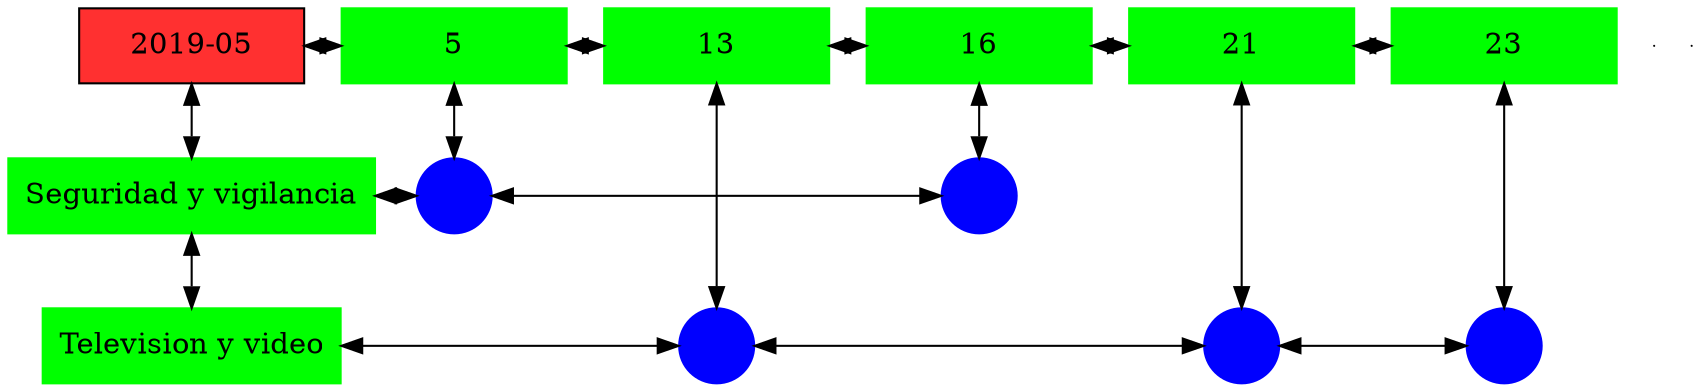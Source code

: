 digraph G{
node[shape="box"];
nodeMt[ label = "2019-05", width = 1.5, style = filled, fillcolor = firebrick1, group = 1 ];
e0[ shape = point, width = 0 ];
e1[ shape = point, width = 0 ];
node0xc0000ac5f0[label="5",color=green,style =filled,width = 1.5 group=5];
nodeMt->node0xc0000ac5f0[dir="both"];
{rank=same;nodeMt;node0xc0000ac5f0;}
node0xc0000ac960[label="13",color=green,style =filled,width = 1.5 group=13];
node0xc0000ac5f0->node0xc0000ac960[dir="both"];
{rank=same;node0xc0000ac5f0;node0xc0000ac960;}
node0xc0000acaf0[label="16",color=green,style =filled,width = 1.5 group=16];
node0xc0000ac960->node0xc0000acaf0[dir="both"];
{rank=same;node0xc0000ac960;node0xc0000acaf0;}
node0xc0000ac500[label="21",color=green,style =filled,width = 1.5 group=21];
node0xc0000acaf0->node0xc0000ac500[dir="both"];
{rank=same;node0xc0000acaf0;node0xc0000ac500;}
node0xc0000acb90[label="23",color=green,style =filled,width = 1.5 group=23];
node0xc0000ac500->node0xc0000acb90[dir="both"];
{rank=same;node0xc0000ac500;node0xc0000acb90;}
node0xc0000ac5a0[label="Seguridad y vigilancia",color=green,style =filled width = 1.5 group=1];
node0xc0000be680[label="",color=blue,style =filled, width = 0.5 group=5 shape=circle];
node0xc0000ac5a0->node0xc0000be680[dir="both"];
{rank=same;node0xc0000ac5a0;node0xc0000be680;}
node0xc0000be980[label="",color=blue,style =filled, width = 0.5 group=16 shape=circle];
node0xc0000be680->node0xc0000be980[dir="both"];
{rank=same;node0xc0000be980;node0xc0000be680;}
node0xc0000ac4b0[label="Television y video",color=green,style =filled width = 1.5 group=1];
node0xc0000be880[label="",color=blue,style =filled, width = 0.5 group=13 shape=circle];
node0xc0000ac4b0->node0xc0000be880[dir="both"];
{rank=same;node0xc0000ac4b0;node0xc0000be880;}
node0xc0000be600[label="",color=blue,style =filled, width = 0.5 group=21 shape=circle];
node0xc0000be880->node0xc0000be600[dir="both"];
{rank=same;node0xc0000be600;node0xc0000be880;}
node0xc0000bea00[label="",color=blue,style =filled, width = 0.5 group=23 shape=circle];
node0xc0000be600->node0xc0000bea00[dir="both"];
{rank=same;node0xc0000bea00;node0xc0000be600;}
node0xc0000ac5f0->node0xc0000be680[dir="both"];
node0xc0000ac960->node0xc0000be880[dir="both"];
node0xc0000acaf0->node0xc0000be980[dir="both"];
node0xc0000ac500->node0xc0000be600[dir="both"];
node0xc0000acb90->node0xc0000bea00[dir="both"];
nodeMt->node0xc0000ac5a0[dir="both"];
node0xc0000ac5a0->node0xc0000ac4b0[dir="both"];
}
